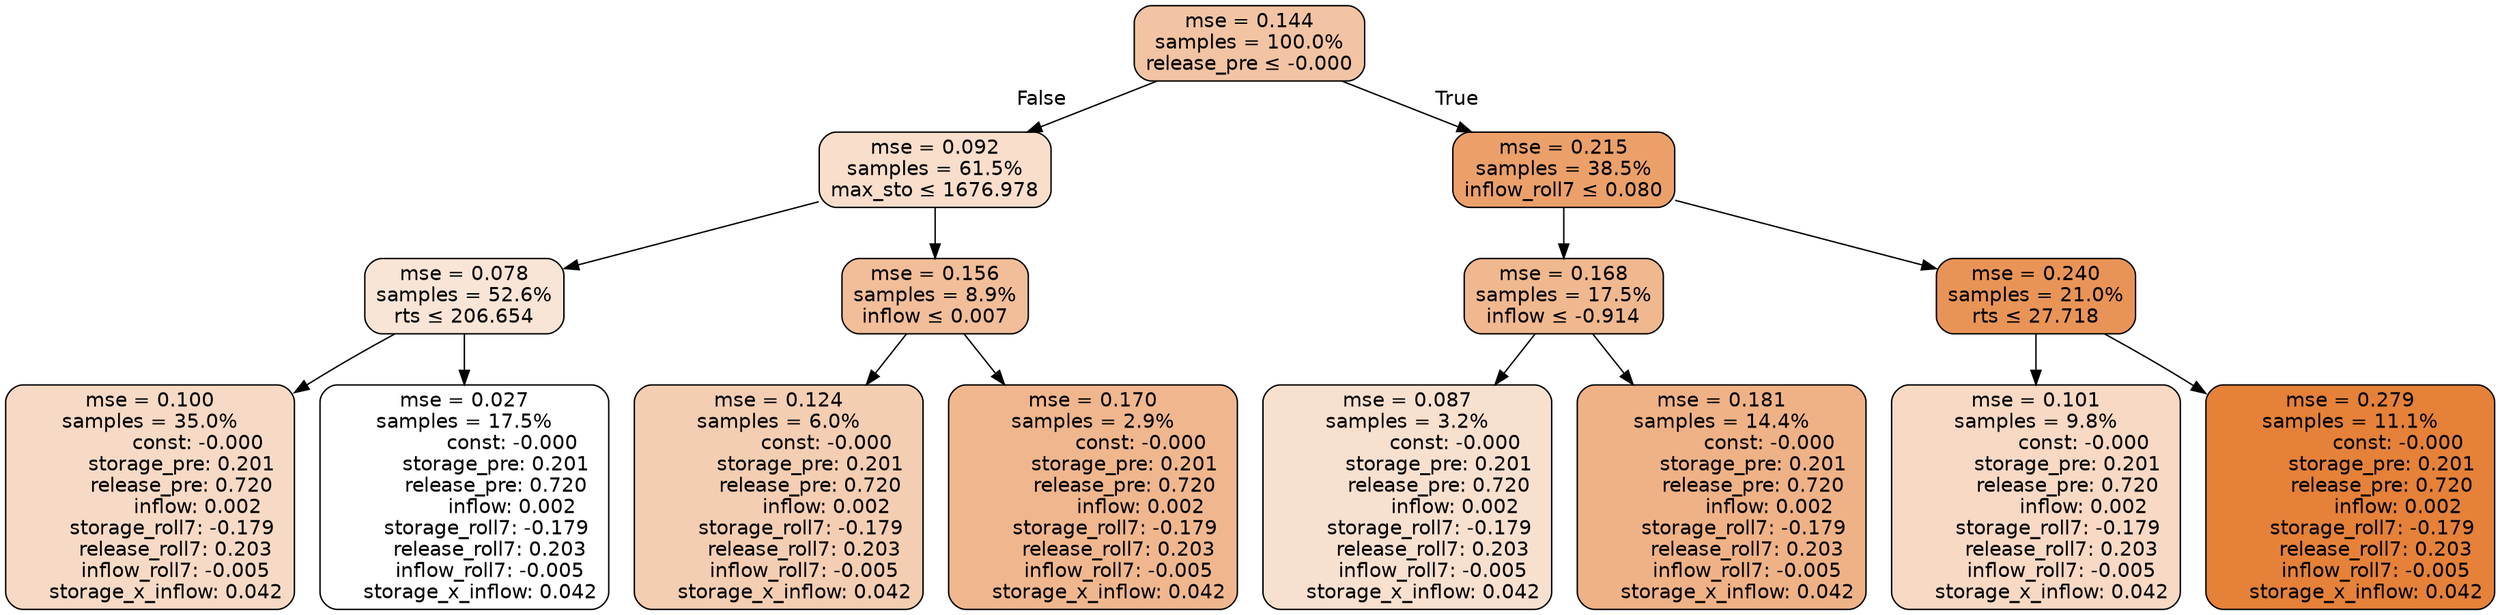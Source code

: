 digraph tree {
node [shape=rectangle, style="filled, rounded", color="black", fontname=helvetica] ;
edge [fontname=helvetica] ;
	"0" [label="mse = 0.144
samples = 100.0%
release_pre &le; -0.000", fillcolor="#f2c4a3"]
	"1" [label="mse = 0.092
samples = 61.5%
max_sto &le; 1676.978", fillcolor="#f8decb"]
	"2" [label="mse = 0.078
samples = 52.6%
rts &le; 206.654", fillcolor="#f9e5d6"]
	"3" [label="mse = 0.100
samples = 35.0%
               const: -0.000
          storage_pre: 0.201
          release_pre: 0.720
               inflow: 0.002
       storage_roll7: -0.179
        release_roll7: 0.203
        inflow_roll7: -0.005
     storage_x_inflow: 0.042", fillcolor="#f7dac5"]
	"4" [label="mse = 0.027
samples = 17.5%
               const: -0.000
          storage_pre: 0.201
          release_pre: 0.720
               inflow: 0.002
       storage_roll7: -0.179
        release_roll7: 0.203
        inflow_roll7: -0.005
     storage_x_inflow: 0.042", fillcolor="#ffffff"]
	"5" [label="mse = 0.156
samples = 8.9%
inflow &le; 0.007", fillcolor="#f1be99"]
	"6" [label="mse = 0.124
samples = 6.0%
               const: -0.000
          storage_pre: 0.201
          release_pre: 0.720
               inflow: 0.002
       storage_roll7: -0.179
        release_roll7: 0.203
        inflow_roll7: -0.005
     storage_x_inflow: 0.042", fillcolor="#f4ceb2"]
	"7" [label="mse = 0.170
samples = 2.9%
               const: -0.000
          storage_pre: 0.201
          release_pre: 0.720
               inflow: 0.002
       storage_roll7: -0.179
        release_roll7: 0.203
        inflow_roll7: -0.005
     storage_x_inflow: 0.042", fillcolor="#f0b78e"]
	"8" [label="mse = 0.215
samples = 38.5%
inflow_roll7 &le; 0.080", fillcolor="#eba06a"]
	"9" [label="mse = 0.168
samples = 17.5%
inflow &le; -0.914", fillcolor="#f0b88f"]
	"10" [label="mse = 0.087
samples = 3.2%
               const: -0.000
          storage_pre: 0.201
          release_pre: 0.720
               inflow: 0.002
       storage_roll7: -0.179
        release_roll7: 0.203
        inflow_roll7: -0.005
     storage_x_inflow: 0.042", fillcolor="#f8e0cf"]
	"11" [label="mse = 0.181
samples = 14.4%
               const: -0.000
          storage_pre: 0.201
          release_pre: 0.720
               inflow: 0.002
       storage_roll7: -0.179
        release_roll7: 0.203
        inflow_roll7: -0.005
     storage_x_inflow: 0.042", fillcolor="#efb286"]
	"12" [label="mse = 0.240
samples = 21.0%
rts &le; 27.718", fillcolor="#e99457"]
	"13" [label="mse = 0.101
samples = 9.8%
               const: -0.000
          storage_pre: 0.201
          release_pre: 0.720
               inflow: 0.002
       storage_roll7: -0.179
        release_roll7: 0.203
        inflow_roll7: -0.005
     storage_x_inflow: 0.042", fillcolor="#f7d9c4"]
	"14" [label="mse = 0.279
samples = 11.1%
               const: -0.000
          storage_pre: 0.201
          release_pre: 0.720
               inflow: 0.002
       storage_roll7: -0.179
        release_roll7: 0.203
        inflow_roll7: -0.005
     storage_x_inflow: 0.042", fillcolor="#e58139"]

	"0" -> "1" [labeldistance=2.5, labelangle=45, headlabel="False"]
	"1" -> "2"
	"2" -> "3"
	"2" -> "4"
	"1" -> "5"
	"5" -> "6"
	"5" -> "7"
	"0" -> "8" [labeldistance=2.5, labelangle=-45, headlabel="True"]
	"8" -> "9"
	"9" -> "10"
	"9" -> "11"
	"8" -> "12"
	"12" -> "13"
	"12" -> "14"
}